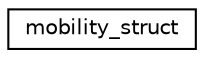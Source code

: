 digraph "Graphical Class Hierarchy"
{
 // LATEX_PDF_SIZE
  edge [fontname="Helvetica",fontsize="10",labelfontname="Helvetica",labelfontsize="10"];
  node [fontname="Helvetica",fontsize="10",shape=record];
  rankdir="LR";
  Node0 [label="mobility_struct",height=0.2,width=0.4,color="black", fillcolor="white", style="filled",URL="$structmobility__struct.html",tooltip=" "];
}

